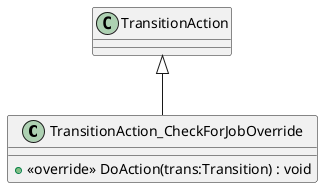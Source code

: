 @startuml
class TransitionAction_CheckForJobOverride {
    + <<override>> DoAction(trans:Transition) : void
}
TransitionAction <|-- TransitionAction_CheckForJobOverride
@enduml

